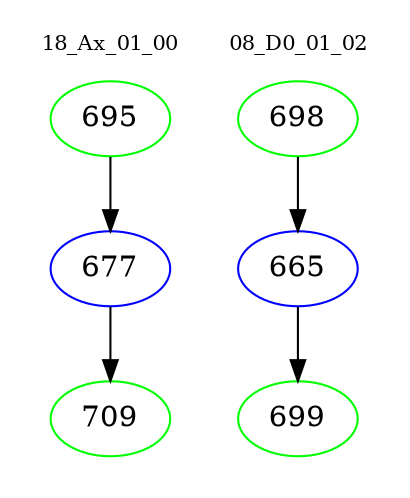digraph{
subgraph cluster_0 {
color = white
label = "18_Ax_01_00";
fontsize=10;
T0_695 [label="695", color="green"]
T0_695 -> T0_677 [color="black"]
T0_677 [label="677", color="blue"]
T0_677 -> T0_709 [color="black"]
T0_709 [label="709", color="green"]
}
subgraph cluster_1 {
color = white
label = "08_D0_01_02";
fontsize=10;
T1_698 [label="698", color="green"]
T1_698 -> T1_665 [color="black"]
T1_665 [label="665", color="blue"]
T1_665 -> T1_699 [color="black"]
T1_699 [label="699", color="green"]
}
}
